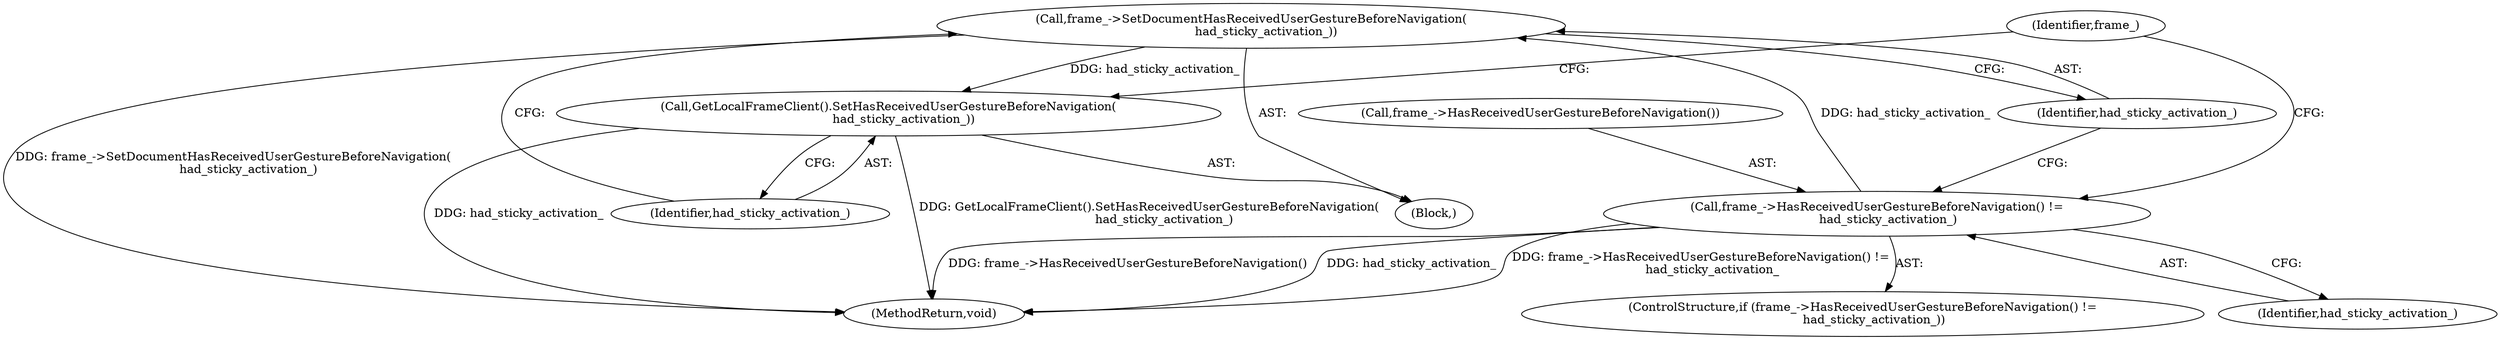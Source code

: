 digraph "0_Chrome_108147dfd1ea159fd3632ef92ccc4ab8952980c7_4@API" {
"1000162" [label="(Call,frame_->SetDocumentHasReceivedUserGestureBeforeNavigation(\n        had_sticky_activation_))"];
"1000158" [label="(Call,frame_->HasReceivedUserGestureBeforeNavigation() !=\n      had_sticky_activation_)"];
"1000164" [label="(Call,GetLocalFrameClient().SetHasReceivedUserGestureBeforeNavigation(\n        had_sticky_activation_))"];
"1000160" [label="(Identifier,had_sticky_activation_)"];
"1000159" [label="(Call,frame_->HasReceivedUserGestureBeforeNavigation())"];
"1000157" [label="(ControlStructure,if (frame_->HasReceivedUserGestureBeforeNavigation() !=\n      had_sticky_activation_))"];
"1000169" [label="(Identifier,frame_)"];
"1000239" [label="(MethodReturn,void)"];
"1000163" [label="(Identifier,had_sticky_activation_)"];
"1000158" [label="(Call,frame_->HasReceivedUserGestureBeforeNavigation() !=\n      had_sticky_activation_)"];
"1000164" [label="(Call,GetLocalFrameClient().SetHasReceivedUserGestureBeforeNavigation(\n        had_sticky_activation_))"];
"1000165" [label="(Identifier,had_sticky_activation_)"];
"1000161" [label="(Block,)"];
"1000162" [label="(Call,frame_->SetDocumentHasReceivedUserGestureBeforeNavigation(\n        had_sticky_activation_))"];
"1000162" -> "1000161"  [label="AST: "];
"1000162" -> "1000163"  [label="CFG: "];
"1000163" -> "1000162"  [label="AST: "];
"1000165" -> "1000162"  [label="CFG: "];
"1000162" -> "1000239"  [label="DDG: frame_->SetDocumentHasReceivedUserGestureBeforeNavigation(\n        had_sticky_activation_)"];
"1000158" -> "1000162"  [label="DDG: had_sticky_activation_"];
"1000162" -> "1000164"  [label="DDG: had_sticky_activation_"];
"1000158" -> "1000157"  [label="AST: "];
"1000158" -> "1000160"  [label="CFG: "];
"1000159" -> "1000158"  [label="AST: "];
"1000160" -> "1000158"  [label="AST: "];
"1000163" -> "1000158"  [label="CFG: "];
"1000169" -> "1000158"  [label="CFG: "];
"1000158" -> "1000239"  [label="DDG: frame_->HasReceivedUserGestureBeforeNavigation()"];
"1000158" -> "1000239"  [label="DDG: had_sticky_activation_"];
"1000158" -> "1000239"  [label="DDG: frame_->HasReceivedUserGestureBeforeNavigation() !=\n      had_sticky_activation_"];
"1000164" -> "1000161"  [label="AST: "];
"1000164" -> "1000165"  [label="CFG: "];
"1000165" -> "1000164"  [label="AST: "];
"1000169" -> "1000164"  [label="CFG: "];
"1000164" -> "1000239"  [label="DDG: GetLocalFrameClient().SetHasReceivedUserGestureBeforeNavigation(\n        had_sticky_activation_)"];
"1000164" -> "1000239"  [label="DDG: had_sticky_activation_"];
}
